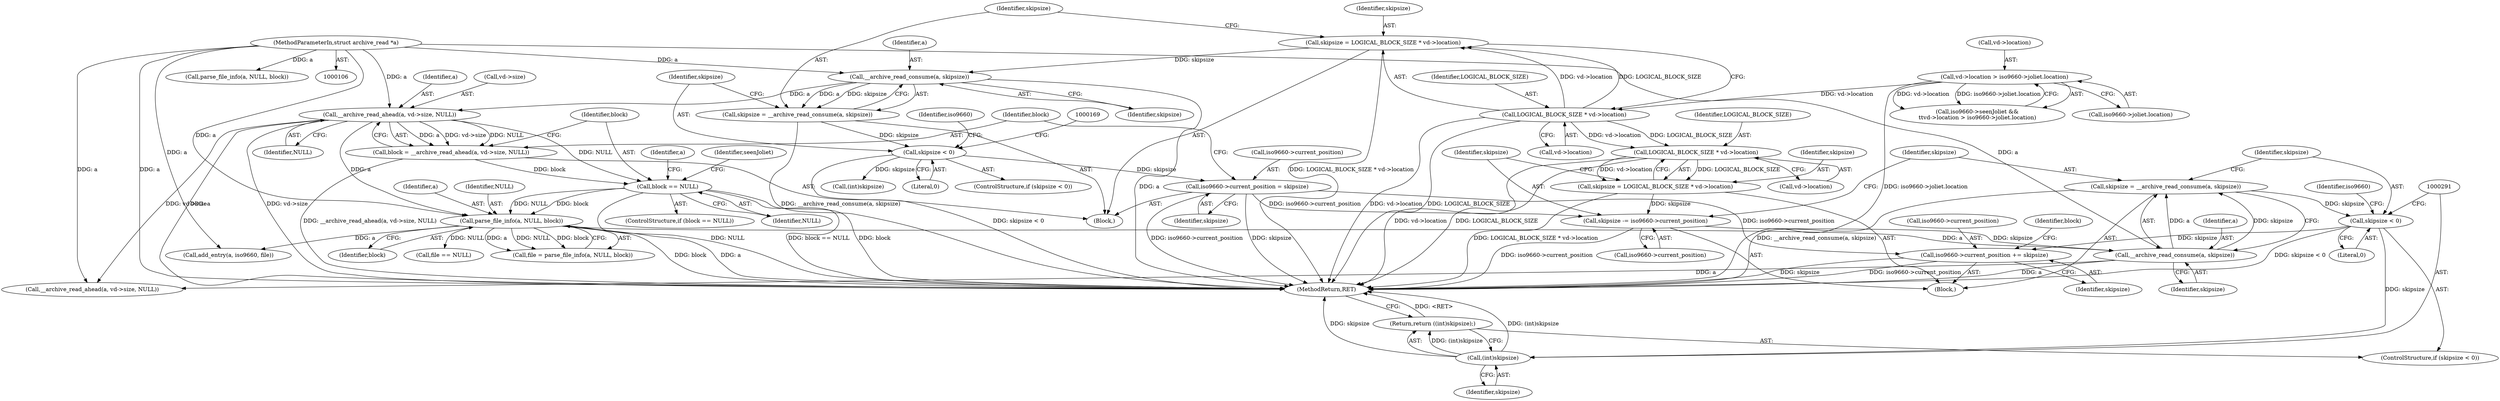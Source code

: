 digraph "1_libarchive_3ad08e01b4d253c66ae56414886089684155af22@API" {
"1000280" [label="(Call,skipsize = __archive_read_consume(a, skipsize))"];
"1000282" [label="(Call,__archive_read_consume(a, skipsize))"];
"1000210" [label="(Call,parse_file_info(a, NULL, block))"];
"1000178" [label="(Call,__archive_read_ahead(a, vd->size, NULL))"];
"1000160" [label="(Call,__archive_read_consume(a, skipsize))"];
"1000107" [label="(MethodParameterIn,struct archive_read *a)"];
"1000151" [label="(Call,skipsize = LOGICAL_BLOCK_SIZE * vd->location)"];
"1000153" [label="(Call,LOGICAL_BLOCK_SIZE * vd->location)"];
"1000136" [label="(Call,vd->location > iso9660->joliet.location)"];
"1000185" [label="(Call,block == NULL)"];
"1000176" [label="(Call,block = __archive_read_ahead(a, vd->size, NULL))"];
"1000275" [label="(Call,skipsize -= iso9660->current_position)"];
"1000171" [label="(Call,iso9660->current_position = skipsize)"];
"1000164" [label="(Call,skipsize < 0)"];
"1000158" [label="(Call,skipsize = __archive_read_consume(a, skipsize))"];
"1000268" [label="(Call,skipsize = LOGICAL_BLOCK_SIZE * vd->location)"];
"1000270" [label="(Call,LOGICAL_BLOCK_SIZE * vd->location)"];
"1000286" [label="(Call,skipsize < 0)"];
"1000290" [label="(Call,(int)skipsize)"];
"1000289" [label="(Return,return ((int)skipsize);)"];
"1000293" [label="(Call,iso9660->current_position += skipsize)"];
"1000282" [label="(Call,__archive_read_consume(a, skipsize))"];
"1000140" [label="(Call,iso9660->joliet.location)"];
"1000177" [label="(Identifier,block)"];
"1000344" [label="(Call,add_entry(a, iso9660, file))"];
"1000154" [label="(Identifier,LOGICAL_BLOCK_SIZE)"];
"1000270" [label="(Call,LOGICAL_BLOCK_SIZE * vd->location)"];
"1000276" [label="(Identifier,skipsize)"];
"1000184" [label="(ControlStructure,if (block == NULL))"];
"1000109" [label="(Block,)"];
"1000159" [label="(Identifier,skipsize)"];
"1000155" [label="(Call,vd->location)"];
"1000172" [label="(Call,iso9660->current_position)"];
"1000285" [label="(ControlStructure,if (skipsize < 0))"];
"1000271" [label="(Identifier,LOGICAL_BLOCK_SIZE)"];
"1000136" [label="(Call,vd->location > iso9660->joliet.location)"];
"1000187" [label="(Identifier,NULL)"];
"1000213" [label="(Identifier,block)"];
"1000192" [label="(Identifier,a)"];
"1000179" [label="(Identifier,a)"];
"1000215" [label="(Call,file == NULL)"];
"1000171" [label="(Call,iso9660->current_position = skipsize)"];
"1000290" [label="(Call,(int)skipsize)"];
"1000288" [label="(Literal,0)"];
"1000283" [label="(Identifier,a)"];
"1000212" [label="(Identifier,NULL)"];
"1000183" [label="(Identifier,NULL)"];
"1000151" [label="(Call,skipsize = LOGICAL_BLOCK_SIZE * vd->location)"];
"1000152" [label="(Identifier,skipsize)"];
"1000137" [label="(Call,vd->location)"];
"1000168" [label="(Call,(int)skipsize)"];
"1000269" [label="(Identifier,skipsize)"];
"1000210" [label="(Call,parse_file_info(a, NULL, block))"];
"1000153" [label="(Call,LOGICAL_BLOCK_SIZE * vd->location)"];
"1000268" [label="(Call,skipsize = LOGICAL_BLOCK_SIZE * vd->location)"];
"1000275" [label="(Call,skipsize -= iso9660->current_position)"];
"1000132" [label="(Call,iso9660->seenJoliet &&\n\t\tvd->location > iso9660->joliet.location)"];
"1000289" [label="(Return,return ((int)skipsize);)"];
"1000176" [label="(Call,block = __archive_read_ahead(a, vd->size, NULL))"];
"1000286" [label="(Call,skipsize < 0)"];
"1000294" [label="(Call,iso9660->current_position)"];
"1000372" [label="(MethodReturn,RET)"];
"1000164" [label="(Call,skipsize < 0)"];
"1000175" [label="(Identifier,skipsize)"];
"1000186" [label="(Identifier,block)"];
"1000163" [label="(ControlStructure,if (skipsize < 0))"];
"1000272" [label="(Call,vd->location)"];
"1000160" [label="(Call,__archive_read_consume(a, skipsize))"];
"1000297" [label="(Identifier,skipsize)"];
"1000299" [label="(Identifier,block)"];
"1000185" [label="(Call,block == NULL)"];
"1000280" [label="(Call,skipsize = __archive_read_consume(a, skipsize))"];
"1000199" [label="(Identifier,seenJoliet)"];
"1000158" [label="(Call,skipsize = __archive_read_consume(a, skipsize))"];
"1000173" [label="(Identifier,iso9660)"];
"1000293" [label="(Call,iso9660->current_position += skipsize)"];
"1000166" [label="(Literal,0)"];
"1000277" [label="(Call,iso9660->current_position)"];
"1000165" [label="(Identifier,skipsize)"];
"1000300" [label="(Call,__archive_read_ahead(a, vd->size, NULL))"];
"1000281" [label="(Identifier,skipsize)"];
"1000162" [label="(Identifier,skipsize)"];
"1000292" [label="(Identifier,skipsize)"];
"1000287" [label="(Identifier,skipsize)"];
"1000107" [label="(MethodParameterIn,struct archive_read *a)"];
"1000178" [label="(Call,__archive_read_ahead(a, vd->size, NULL))"];
"1000208" [label="(Call,file = parse_file_info(a, NULL, block))"];
"1000295" [label="(Identifier,iso9660)"];
"1000180" [label="(Call,vd->size)"];
"1000211" [label="(Identifier,a)"];
"1000161" [label="(Identifier,a)"];
"1000261" [label="(Block,)"];
"1000327" [label="(Call,parse_file_info(a, NULL, block))"];
"1000284" [label="(Identifier,skipsize)"];
"1000280" -> "1000261"  [label="AST: "];
"1000280" -> "1000282"  [label="CFG: "];
"1000281" -> "1000280"  [label="AST: "];
"1000282" -> "1000280"  [label="AST: "];
"1000287" -> "1000280"  [label="CFG: "];
"1000280" -> "1000372"  [label="DDG: __archive_read_consume(a, skipsize)"];
"1000282" -> "1000280"  [label="DDG: a"];
"1000282" -> "1000280"  [label="DDG: skipsize"];
"1000280" -> "1000286"  [label="DDG: skipsize"];
"1000282" -> "1000284"  [label="CFG: "];
"1000283" -> "1000282"  [label="AST: "];
"1000284" -> "1000282"  [label="AST: "];
"1000282" -> "1000372"  [label="DDG: a"];
"1000210" -> "1000282"  [label="DDG: a"];
"1000107" -> "1000282"  [label="DDG: a"];
"1000275" -> "1000282"  [label="DDG: skipsize"];
"1000282" -> "1000300"  [label="DDG: a"];
"1000210" -> "1000208"  [label="AST: "];
"1000210" -> "1000213"  [label="CFG: "];
"1000211" -> "1000210"  [label="AST: "];
"1000212" -> "1000210"  [label="AST: "];
"1000213" -> "1000210"  [label="AST: "];
"1000208" -> "1000210"  [label="CFG: "];
"1000210" -> "1000372"  [label="DDG: block"];
"1000210" -> "1000372"  [label="DDG: a"];
"1000210" -> "1000208"  [label="DDG: a"];
"1000210" -> "1000208"  [label="DDG: NULL"];
"1000210" -> "1000208"  [label="DDG: block"];
"1000178" -> "1000210"  [label="DDG: a"];
"1000107" -> "1000210"  [label="DDG: a"];
"1000185" -> "1000210"  [label="DDG: NULL"];
"1000185" -> "1000210"  [label="DDG: block"];
"1000210" -> "1000215"  [label="DDG: NULL"];
"1000210" -> "1000344"  [label="DDG: a"];
"1000178" -> "1000176"  [label="AST: "];
"1000178" -> "1000183"  [label="CFG: "];
"1000179" -> "1000178"  [label="AST: "];
"1000180" -> "1000178"  [label="AST: "];
"1000183" -> "1000178"  [label="AST: "];
"1000176" -> "1000178"  [label="CFG: "];
"1000178" -> "1000372"  [label="DDG: a"];
"1000178" -> "1000372"  [label="DDG: vd->size"];
"1000178" -> "1000176"  [label="DDG: a"];
"1000178" -> "1000176"  [label="DDG: vd->size"];
"1000178" -> "1000176"  [label="DDG: NULL"];
"1000160" -> "1000178"  [label="DDG: a"];
"1000107" -> "1000178"  [label="DDG: a"];
"1000178" -> "1000185"  [label="DDG: NULL"];
"1000178" -> "1000300"  [label="DDG: vd->size"];
"1000160" -> "1000158"  [label="AST: "];
"1000160" -> "1000162"  [label="CFG: "];
"1000161" -> "1000160"  [label="AST: "];
"1000162" -> "1000160"  [label="AST: "];
"1000158" -> "1000160"  [label="CFG: "];
"1000160" -> "1000372"  [label="DDG: a"];
"1000160" -> "1000158"  [label="DDG: a"];
"1000160" -> "1000158"  [label="DDG: skipsize"];
"1000107" -> "1000160"  [label="DDG: a"];
"1000151" -> "1000160"  [label="DDG: skipsize"];
"1000107" -> "1000106"  [label="AST: "];
"1000107" -> "1000372"  [label="DDG: a"];
"1000107" -> "1000300"  [label="DDG: a"];
"1000107" -> "1000327"  [label="DDG: a"];
"1000107" -> "1000344"  [label="DDG: a"];
"1000151" -> "1000109"  [label="AST: "];
"1000151" -> "1000153"  [label="CFG: "];
"1000152" -> "1000151"  [label="AST: "];
"1000153" -> "1000151"  [label="AST: "];
"1000159" -> "1000151"  [label="CFG: "];
"1000151" -> "1000372"  [label="DDG: LOGICAL_BLOCK_SIZE * vd->location"];
"1000153" -> "1000151"  [label="DDG: LOGICAL_BLOCK_SIZE"];
"1000153" -> "1000151"  [label="DDG: vd->location"];
"1000153" -> "1000155"  [label="CFG: "];
"1000154" -> "1000153"  [label="AST: "];
"1000155" -> "1000153"  [label="AST: "];
"1000153" -> "1000372"  [label="DDG: vd->location"];
"1000153" -> "1000372"  [label="DDG: LOGICAL_BLOCK_SIZE"];
"1000136" -> "1000153"  [label="DDG: vd->location"];
"1000153" -> "1000270"  [label="DDG: LOGICAL_BLOCK_SIZE"];
"1000153" -> "1000270"  [label="DDG: vd->location"];
"1000136" -> "1000132"  [label="AST: "];
"1000136" -> "1000140"  [label="CFG: "];
"1000137" -> "1000136"  [label="AST: "];
"1000140" -> "1000136"  [label="AST: "];
"1000132" -> "1000136"  [label="CFG: "];
"1000136" -> "1000372"  [label="DDG: iso9660->joliet.location"];
"1000136" -> "1000132"  [label="DDG: vd->location"];
"1000136" -> "1000132"  [label="DDG: iso9660->joliet.location"];
"1000185" -> "1000184"  [label="AST: "];
"1000185" -> "1000187"  [label="CFG: "];
"1000186" -> "1000185"  [label="AST: "];
"1000187" -> "1000185"  [label="AST: "];
"1000192" -> "1000185"  [label="CFG: "];
"1000199" -> "1000185"  [label="CFG: "];
"1000185" -> "1000372"  [label="DDG: block == NULL"];
"1000185" -> "1000372"  [label="DDG: block"];
"1000185" -> "1000372"  [label="DDG: NULL"];
"1000176" -> "1000185"  [label="DDG: block"];
"1000176" -> "1000109"  [label="AST: "];
"1000177" -> "1000176"  [label="AST: "];
"1000186" -> "1000176"  [label="CFG: "];
"1000176" -> "1000372"  [label="DDG: __archive_read_ahead(a, vd->size, NULL)"];
"1000275" -> "1000261"  [label="AST: "];
"1000275" -> "1000277"  [label="CFG: "];
"1000276" -> "1000275"  [label="AST: "];
"1000277" -> "1000275"  [label="AST: "];
"1000281" -> "1000275"  [label="CFG: "];
"1000275" -> "1000372"  [label="DDG: iso9660->current_position"];
"1000171" -> "1000275"  [label="DDG: iso9660->current_position"];
"1000268" -> "1000275"  [label="DDG: skipsize"];
"1000171" -> "1000109"  [label="AST: "];
"1000171" -> "1000175"  [label="CFG: "];
"1000172" -> "1000171"  [label="AST: "];
"1000175" -> "1000171"  [label="AST: "];
"1000177" -> "1000171"  [label="CFG: "];
"1000171" -> "1000372"  [label="DDG: iso9660->current_position"];
"1000171" -> "1000372"  [label="DDG: skipsize"];
"1000164" -> "1000171"  [label="DDG: skipsize"];
"1000171" -> "1000293"  [label="DDG: iso9660->current_position"];
"1000164" -> "1000163"  [label="AST: "];
"1000164" -> "1000166"  [label="CFG: "];
"1000165" -> "1000164"  [label="AST: "];
"1000166" -> "1000164"  [label="AST: "];
"1000169" -> "1000164"  [label="CFG: "];
"1000173" -> "1000164"  [label="CFG: "];
"1000164" -> "1000372"  [label="DDG: skipsize < 0"];
"1000158" -> "1000164"  [label="DDG: skipsize"];
"1000164" -> "1000168"  [label="DDG: skipsize"];
"1000158" -> "1000109"  [label="AST: "];
"1000159" -> "1000158"  [label="AST: "];
"1000165" -> "1000158"  [label="CFG: "];
"1000158" -> "1000372"  [label="DDG: __archive_read_consume(a, skipsize)"];
"1000268" -> "1000261"  [label="AST: "];
"1000268" -> "1000270"  [label="CFG: "];
"1000269" -> "1000268"  [label="AST: "];
"1000270" -> "1000268"  [label="AST: "];
"1000276" -> "1000268"  [label="CFG: "];
"1000268" -> "1000372"  [label="DDG: LOGICAL_BLOCK_SIZE * vd->location"];
"1000270" -> "1000268"  [label="DDG: LOGICAL_BLOCK_SIZE"];
"1000270" -> "1000268"  [label="DDG: vd->location"];
"1000270" -> "1000272"  [label="CFG: "];
"1000271" -> "1000270"  [label="AST: "];
"1000272" -> "1000270"  [label="AST: "];
"1000270" -> "1000372"  [label="DDG: vd->location"];
"1000270" -> "1000372"  [label="DDG: LOGICAL_BLOCK_SIZE"];
"1000286" -> "1000285"  [label="AST: "];
"1000286" -> "1000288"  [label="CFG: "];
"1000287" -> "1000286"  [label="AST: "];
"1000288" -> "1000286"  [label="AST: "];
"1000291" -> "1000286"  [label="CFG: "];
"1000295" -> "1000286"  [label="CFG: "];
"1000286" -> "1000372"  [label="DDG: skipsize < 0"];
"1000286" -> "1000290"  [label="DDG: skipsize"];
"1000286" -> "1000293"  [label="DDG: skipsize"];
"1000290" -> "1000289"  [label="AST: "];
"1000290" -> "1000292"  [label="CFG: "];
"1000291" -> "1000290"  [label="AST: "];
"1000292" -> "1000290"  [label="AST: "];
"1000289" -> "1000290"  [label="CFG: "];
"1000290" -> "1000372"  [label="DDG: skipsize"];
"1000290" -> "1000372"  [label="DDG: (int)skipsize"];
"1000290" -> "1000289"  [label="DDG: (int)skipsize"];
"1000289" -> "1000285"  [label="AST: "];
"1000372" -> "1000289"  [label="CFG: "];
"1000289" -> "1000372"  [label="DDG: <RET>"];
"1000293" -> "1000261"  [label="AST: "];
"1000293" -> "1000297"  [label="CFG: "];
"1000294" -> "1000293"  [label="AST: "];
"1000297" -> "1000293"  [label="AST: "];
"1000299" -> "1000293"  [label="CFG: "];
"1000293" -> "1000372"  [label="DDG: iso9660->current_position"];
"1000293" -> "1000372"  [label="DDG: skipsize"];
}
